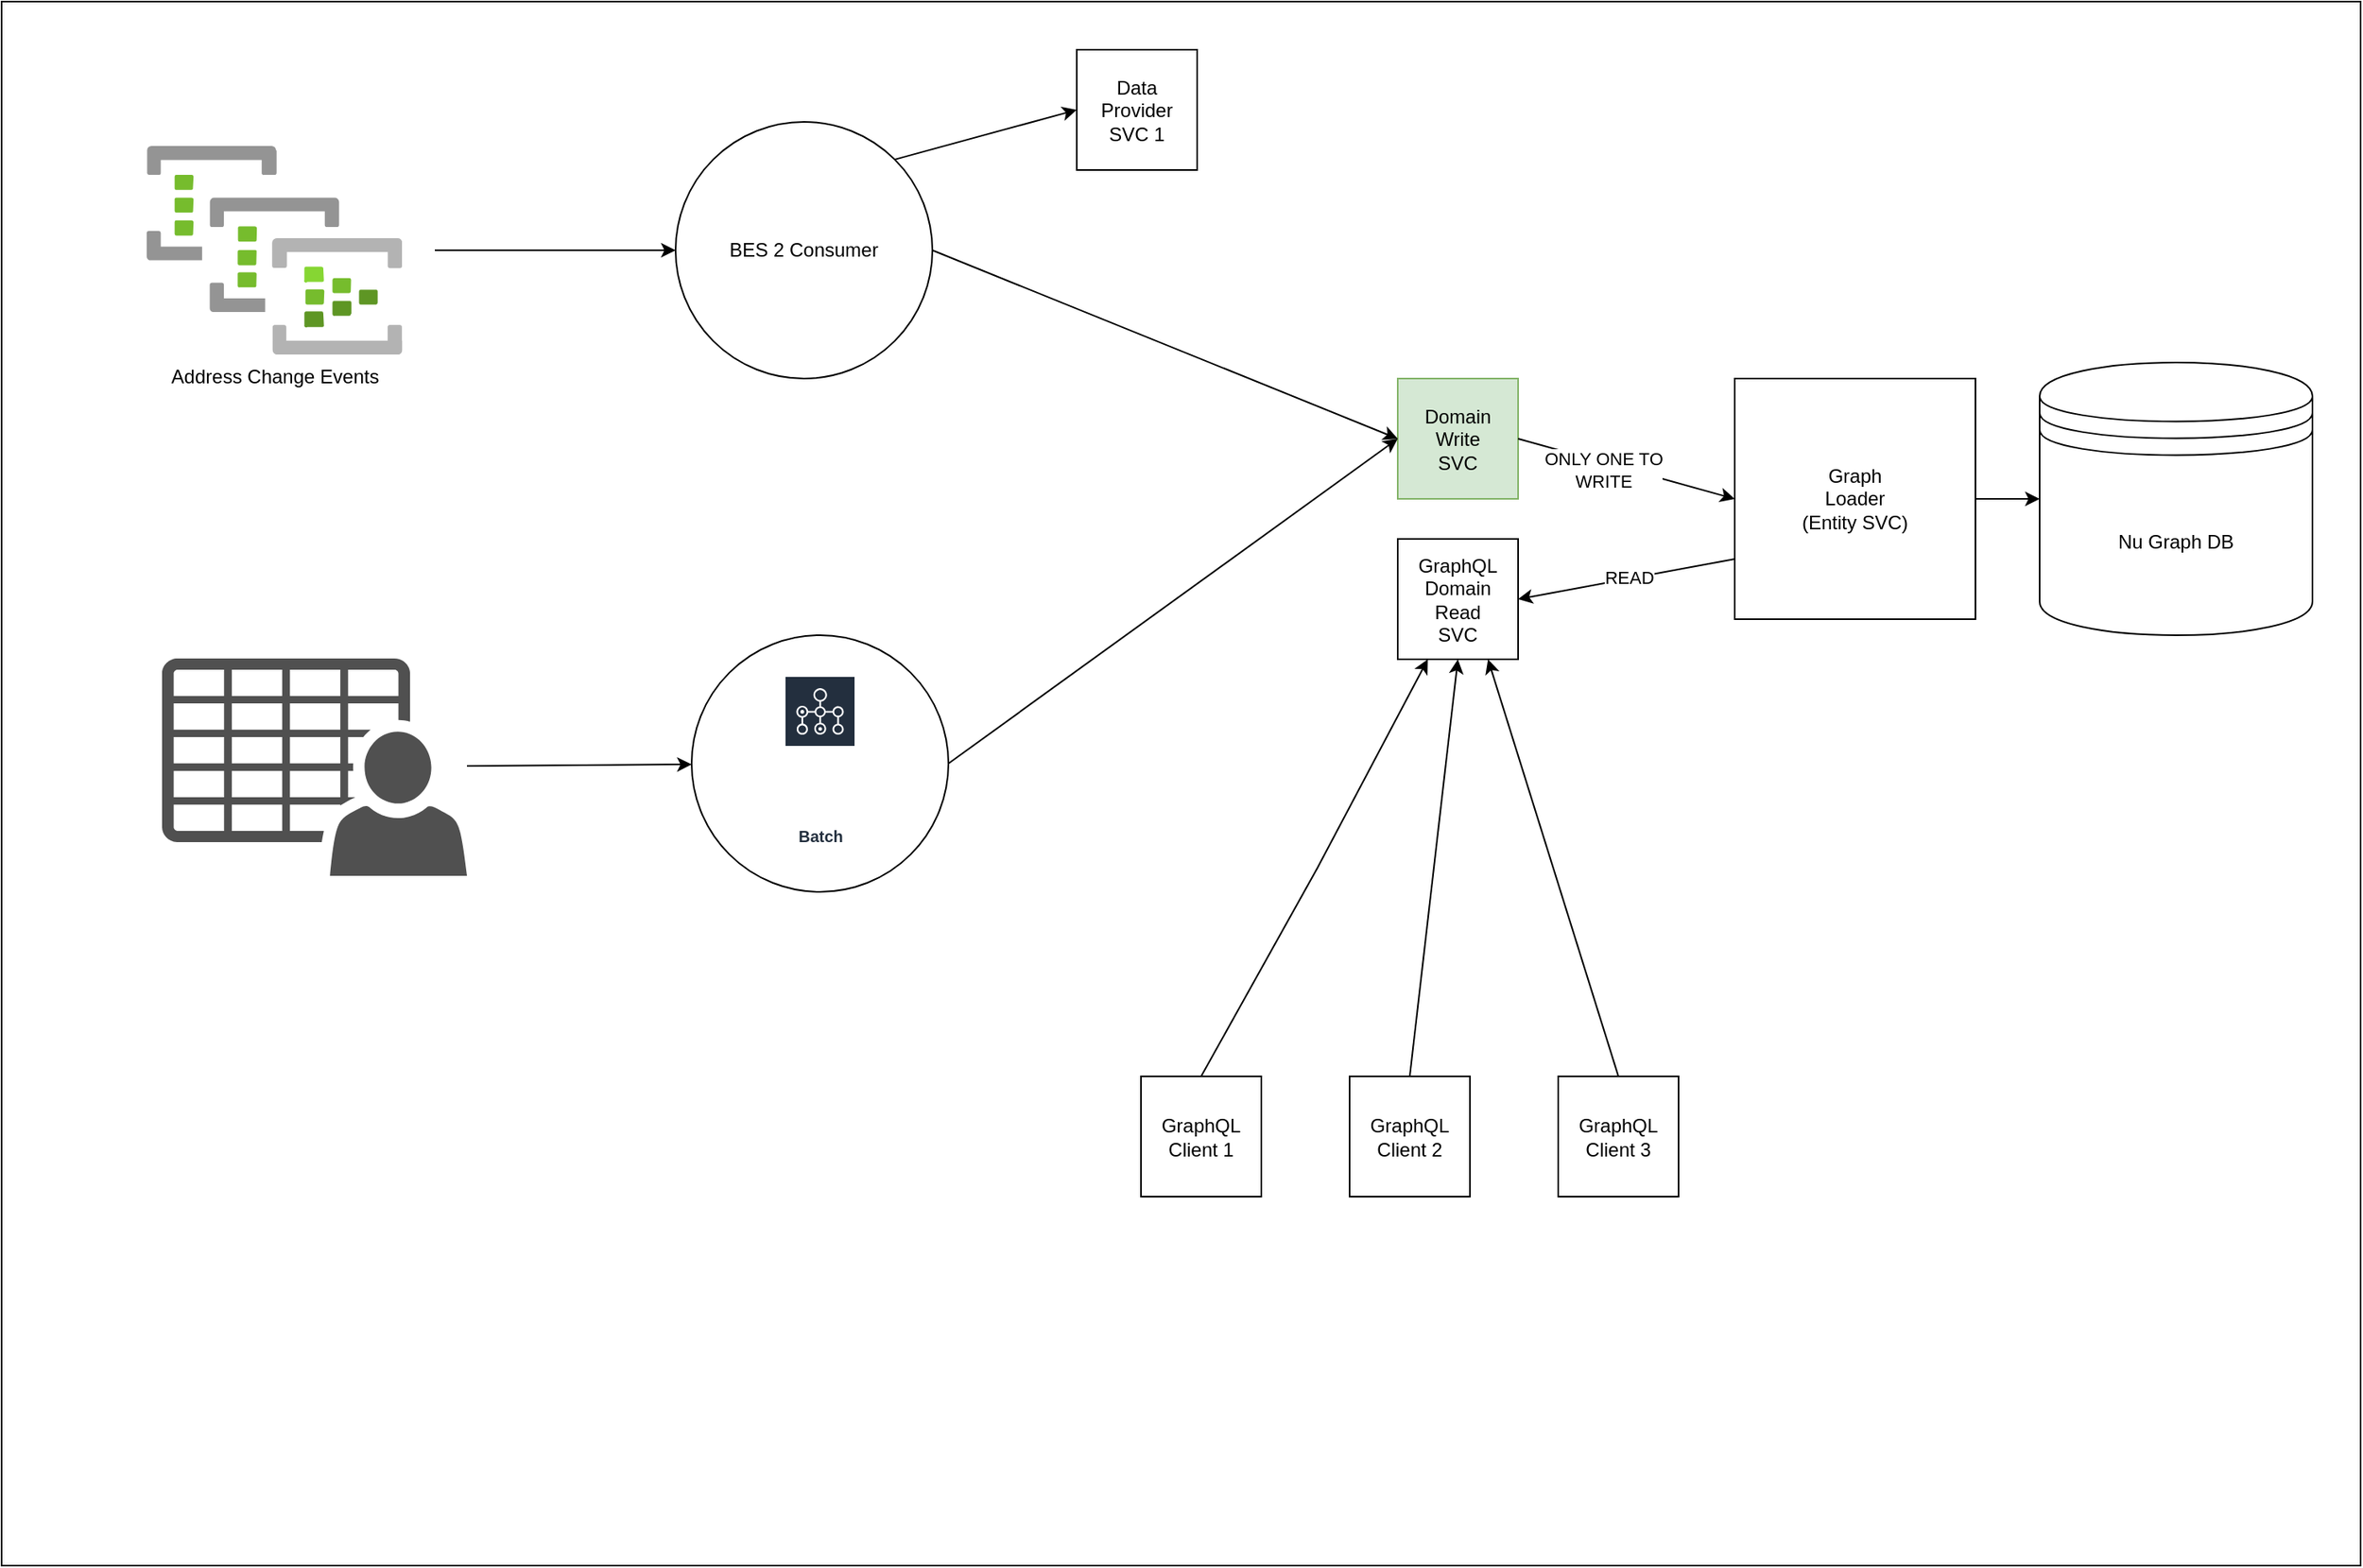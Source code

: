 <mxfile version="20.2.3" type="github">
  <diagram name="Page-1" id="3e8102d1-ef87-2e61-34e1-82d9a586fe2e">
    <mxGraphModel dx="2580" dy="1043" grid="1" gridSize="10" guides="1" tooltips="1" connect="1" arrows="1" fold="1" page="1" pageScale="1" pageWidth="1100" pageHeight="850" background="none" math="0" shadow="0">
      <root>
        <mxCell id="0" />
        <mxCell id="1" parent="0" />
        <mxCell id="BsLqfHVQ3I9S9sorvKdy-30" value="" style="rounded=0;whiteSpace=wrap;html=1;fillStyle=dots;fillColor=none;gradientColor=default;" vertex="1" parent="1">
          <mxGeometry x="-140" y="90" width="1470" height="975" as="geometry" />
        </mxCell>
        <mxCell id="BsLqfHVQ3I9S9sorvKdy-19" value="Graph &lt;br&gt;Loader&lt;br&gt;(Entity SVC)" style="whiteSpace=wrap;html=1;aspect=fixed;fillStyle=dots;fillColor=none;gradientColor=default;" vertex="1" parent="1">
          <mxGeometry x="940" y="325" width="150" height="150" as="geometry" />
        </mxCell>
        <mxCell id="BsLqfHVQ3I9S9sorvKdy-9" value="Nu Graph DB" style="shape=datastore;whiteSpace=wrap;html=1;fillStyle=solid;fillColor=#FFFFFF;" vertex="1" parent="1">
          <mxGeometry x="1130" y="315" width="170" height="170" as="geometry" />
        </mxCell>
        <mxCell id="BsLqfHVQ3I9S9sorvKdy-10" value="BES 2 Consumer&lt;br&gt;" style="ellipse;whiteSpace=wrap;html=1;aspect=fixed;fillStyle=solid;fillColor=#FFFFFF;" vertex="1" parent="1">
          <mxGeometry x="280" y="165" width="160" height="160" as="geometry" />
        </mxCell>
        <mxCell id="BsLqfHVQ3I9S9sorvKdy-11" value="" style="ellipse;whiteSpace=wrap;html=1;aspect=fixed;fillStyle=solid;fillColor=#FFFFFF;" vertex="1" parent="1">
          <mxGeometry x="290" y="485" width="160" height="160" as="geometry" />
        </mxCell>
        <mxCell id="BsLqfHVQ3I9S9sorvKdy-12" value="Address Change Events" style="aspect=fixed;html=1;points=[];align=center;image;fontSize=12;image=img/lib/azure2/analytics/Event_Hub_Clusters.svg;fillStyle=solid;fillColor=#FFFFFF;" vertex="1" parent="1">
          <mxGeometry x="-50" y="180" width="160" height="130" as="geometry" />
        </mxCell>
        <mxCell id="BsLqfHVQ3I9S9sorvKdy-13" value="Batch" style="sketch=0;outlineConnect=0;fontColor=#232F3E;gradientColor=none;strokeColor=#ffffff;fillColor=#232F3E;dashed=0;verticalLabelPosition=middle;verticalAlign=bottom;align=center;html=1;whiteSpace=wrap;fontSize=10;fontStyle=1;spacing=3;shape=mxgraph.aws4.productIcon;prIcon=mxgraph.aws4.batch;fillStyle=solid;" vertex="1" parent="1">
          <mxGeometry x="347.5" y="510" width="45" height="110" as="geometry" />
        </mxCell>
        <mxCell id="BsLqfHVQ3I9S9sorvKdy-14" value="" style="sketch=0;pointerEvents=1;shadow=0;dashed=0;html=1;strokeColor=none;fillColor=#505050;labelPosition=center;verticalLabelPosition=bottom;verticalAlign=top;outlineConnect=0;align=center;shape=mxgraph.office.users.csv_file;fillStyle=solid;" vertex="1" parent="1">
          <mxGeometry x="-40" y="499.5" width="190" height="135.5" as="geometry" />
        </mxCell>
        <mxCell id="BsLqfHVQ3I9S9sorvKdy-15" value="" style="endArrow=classic;html=1;rounded=0;entryX=0;entryY=0.5;entryDx=0;entryDy=0;" edge="1" parent="1" target="BsLqfHVQ3I9S9sorvKdy-10">
          <mxGeometry width="50" height="50" relative="1" as="geometry">
            <mxPoint x="130" y="245" as="sourcePoint" />
            <mxPoint x="210" y="185" as="targetPoint" />
          </mxGeometry>
        </mxCell>
        <mxCell id="BsLqfHVQ3I9S9sorvKdy-16" value="" style="endArrow=classic;html=1;rounded=0;" edge="1" parent="1" source="BsLqfHVQ3I9S9sorvKdy-14" target="BsLqfHVQ3I9S9sorvKdy-11">
          <mxGeometry width="50" height="50" relative="1" as="geometry">
            <mxPoint x="210" y="525" as="sourcePoint" />
            <mxPoint x="260" y="475" as="targetPoint" />
          </mxGeometry>
        </mxCell>
        <mxCell id="BsLqfHVQ3I9S9sorvKdy-26" value="Domain &lt;br&gt;Write &lt;br&gt;SVC" style="whiteSpace=wrap;html=1;aspect=fixed;fillStyle=auto;fillColor=#d5e8d4;strokeColor=#82b366;" vertex="1" parent="1">
          <mxGeometry x="730" y="325" width="75" height="75" as="geometry" />
        </mxCell>
        <mxCell id="BsLqfHVQ3I9S9sorvKdy-31" value="" style="endArrow=classic;html=1;rounded=0;entryX=0;entryY=0.5;entryDx=0;entryDy=0;exitX=1;exitY=0.5;exitDx=0;exitDy=0;" edge="1" parent="1" source="BsLqfHVQ3I9S9sorvKdy-10" target="BsLqfHVQ3I9S9sorvKdy-26">
          <mxGeometry width="50" height="50" relative="1" as="geometry">
            <mxPoint x="140" y="255" as="sourcePoint" />
            <mxPoint x="290" y="255" as="targetPoint" />
          </mxGeometry>
        </mxCell>
        <mxCell id="BsLqfHVQ3I9S9sorvKdy-32" value="" style="endArrow=classic;html=1;rounded=0;entryX=0;entryY=0.5;entryDx=0;entryDy=0;exitX=1;exitY=0.5;exitDx=0;exitDy=0;" edge="1" parent="1" source="BsLqfHVQ3I9S9sorvKdy-11" target="BsLqfHVQ3I9S9sorvKdy-26">
          <mxGeometry width="50" height="50" relative="1" as="geometry">
            <mxPoint x="450" y="255" as="sourcePoint" />
            <mxPoint x="955" y="330" as="targetPoint" />
          </mxGeometry>
        </mxCell>
        <mxCell id="BsLqfHVQ3I9S9sorvKdy-37" value="GraphQL Domain Read&lt;br&gt;SVC" style="whiteSpace=wrap;html=1;aspect=fixed;fillStyle=dots;fillColor=none;gradientColor=default;" vertex="1" parent="1">
          <mxGeometry x="730" y="425" width="75" height="75" as="geometry" />
        </mxCell>
        <mxCell id="BsLqfHVQ3I9S9sorvKdy-38" value="" style="endArrow=classic;html=1;rounded=0;exitX=1;exitY=0.5;exitDx=0;exitDy=0;entryX=0;entryY=0.5;entryDx=0;entryDy=0;" edge="1" parent="1" source="BsLqfHVQ3I9S9sorvKdy-26" target="BsLqfHVQ3I9S9sorvKdy-19">
          <mxGeometry width="50" height="50" relative="1" as="geometry">
            <mxPoint x="740" y="240" as="sourcePoint" />
            <mxPoint x="790" y="190" as="targetPoint" />
          </mxGeometry>
        </mxCell>
        <mxCell id="BsLqfHVQ3I9S9sorvKdy-48" value="ONLY ONE TO &lt;br&gt;WRITE" style="edgeLabel;html=1;align=center;verticalAlign=middle;resizable=0;points=[];" vertex="1" connectable="0" parent="BsLqfHVQ3I9S9sorvKdy-38">
          <mxGeometry x="-0.2" y="-4" relative="1" as="geometry">
            <mxPoint as="offset" />
          </mxGeometry>
        </mxCell>
        <mxCell id="BsLqfHVQ3I9S9sorvKdy-39" value="" style="endArrow=classic;html=1;rounded=0;exitX=0;exitY=0.75;exitDx=0;exitDy=0;entryX=1;entryY=0.5;entryDx=0;entryDy=0;" edge="1" parent="1" source="BsLqfHVQ3I9S9sorvKdy-19" target="BsLqfHVQ3I9S9sorvKdy-37">
          <mxGeometry width="50" height="50" relative="1" as="geometry">
            <mxPoint x="780" y="577.5" as="sourcePoint" />
            <mxPoint x="915" y="615" as="targetPoint" />
          </mxGeometry>
        </mxCell>
        <mxCell id="BsLqfHVQ3I9S9sorvKdy-49" value="READ" style="edgeLabel;html=1;align=center;verticalAlign=middle;resizable=0;points=[];" vertex="1" connectable="0" parent="BsLqfHVQ3I9S9sorvKdy-39">
          <mxGeometry x="-0.024" y="-1" relative="1" as="geometry">
            <mxPoint as="offset" />
          </mxGeometry>
        </mxCell>
        <mxCell id="BsLqfHVQ3I9S9sorvKdy-40" value="GraphQL Client 1" style="whiteSpace=wrap;html=1;aspect=fixed;fillStyle=dots;fillColor=none;gradientColor=default;" vertex="1" parent="1">
          <mxGeometry x="570" y="760" width="75" height="75" as="geometry" />
        </mxCell>
        <mxCell id="BsLqfHVQ3I9S9sorvKdy-41" value="GraphQL Client 2" style="whiteSpace=wrap;html=1;aspect=fixed;fillStyle=dots;fillColor=none;gradientColor=default;" vertex="1" parent="1">
          <mxGeometry x="700" y="760" width="75" height="75" as="geometry" />
        </mxCell>
        <mxCell id="BsLqfHVQ3I9S9sorvKdy-42" value="GraphQL Client 3" style="whiteSpace=wrap;html=1;aspect=fixed;fillStyle=dots;fillColor=none;gradientColor=default;" vertex="1" parent="1">
          <mxGeometry x="830" y="760" width="75" height="75" as="geometry" />
        </mxCell>
        <mxCell id="BsLqfHVQ3I9S9sorvKdy-43" value="" style="endArrow=classic;html=1;rounded=0;exitX=0.5;exitY=0;exitDx=0;exitDy=0;entryX=0.25;entryY=1;entryDx=0;entryDy=0;" edge="1" parent="1" source="BsLqfHVQ3I9S9sorvKdy-40" target="BsLqfHVQ3I9S9sorvKdy-37">
          <mxGeometry width="50" height="50" relative="1" as="geometry">
            <mxPoint x="610" y="670" as="sourcePoint" />
            <mxPoint x="660" y="620" as="targetPoint" />
            <Array as="points">
              <mxPoint x="680" y="630" />
            </Array>
          </mxGeometry>
        </mxCell>
        <mxCell id="BsLqfHVQ3I9S9sorvKdy-46" value="" style="endArrow=classic;html=1;rounded=0;exitX=0.5;exitY=0;exitDx=0;exitDy=0;entryX=0.5;entryY=1;entryDx=0;entryDy=0;" edge="1" parent="1">
          <mxGeometry width="50" height="50" relative="1" as="geometry">
            <mxPoint x="737.5" y="760" as="sourcePoint" />
            <mxPoint x="767.5" y="500" as="targetPoint" />
            <Array as="points" />
          </mxGeometry>
        </mxCell>
        <mxCell id="BsLqfHVQ3I9S9sorvKdy-47" value="" style="endArrow=classic;html=1;rounded=0;exitX=0.5;exitY=0;exitDx=0;exitDy=0;entryX=0.75;entryY=1;entryDx=0;entryDy=0;" edge="1" parent="1" source="BsLqfHVQ3I9S9sorvKdy-42" target="BsLqfHVQ3I9S9sorvKdy-37">
          <mxGeometry width="50" height="50" relative="1" as="geometry">
            <mxPoint x="747.5" y="770" as="sourcePoint" />
            <mxPoint x="777.5" y="510" as="targetPoint" />
            <Array as="points" />
          </mxGeometry>
        </mxCell>
        <mxCell id="BsLqfHVQ3I9S9sorvKdy-50" value="" style="endArrow=classic;html=1;rounded=0;exitX=1;exitY=0.5;exitDx=0;exitDy=0;entryX=0;entryY=0.5;entryDx=0;entryDy=0;" edge="1" parent="1" source="BsLqfHVQ3I9S9sorvKdy-19" target="BsLqfHVQ3I9S9sorvKdy-9">
          <mxGeometry width="50" height="50" relative="1" as="geometry">
            <mxPoint x="1080" y="240" as="sourcePoint" />
            <mxPoint x="1130" y="190" as="targetPoint" />
          </mxGeometry>
        </mxCell>
        <mxCell id="BsLqfHVQ3I9S9sorvKdy-51" value="Data Provider &lt;br&gt;SVC 1" style="whiteSpace=wrap;html=1;aspect=fixed;fillStyle=dots;fillColor=none;gradientColor=default;" vertex="1" parent="1">
          <mxGeometry x="530" y="120" width="75" height="75" as="geometry" />
        </mxCell>
        <mxCell id="BsLqfHVQ3I9S9sorvKdy-53" value="" style="endArrow=classic;html=1;rounded=0;entryX=0;entryY=0.5;entryDx=0;entryDy=0;exitX=1;exitY=0;exitDx=0;exitDy=0;" edge="1" parent="1" source="BsLqfHVQ3I9S9sorvKdy-10" target="BsLqfHVQ3I9S9sorvKdy-51">
          <mxGeometry width="50" height="50" relative="1" as="geometry">
            <mxPoint x="760" y="290" as="sourcePoint" />
            <mxPoint x="810" y="240" as="targetPoint" />
          </mxGeometry>
        </mxCell>
      </root>
    </mxGraphModel>
  </diagram>
</mxfile>
